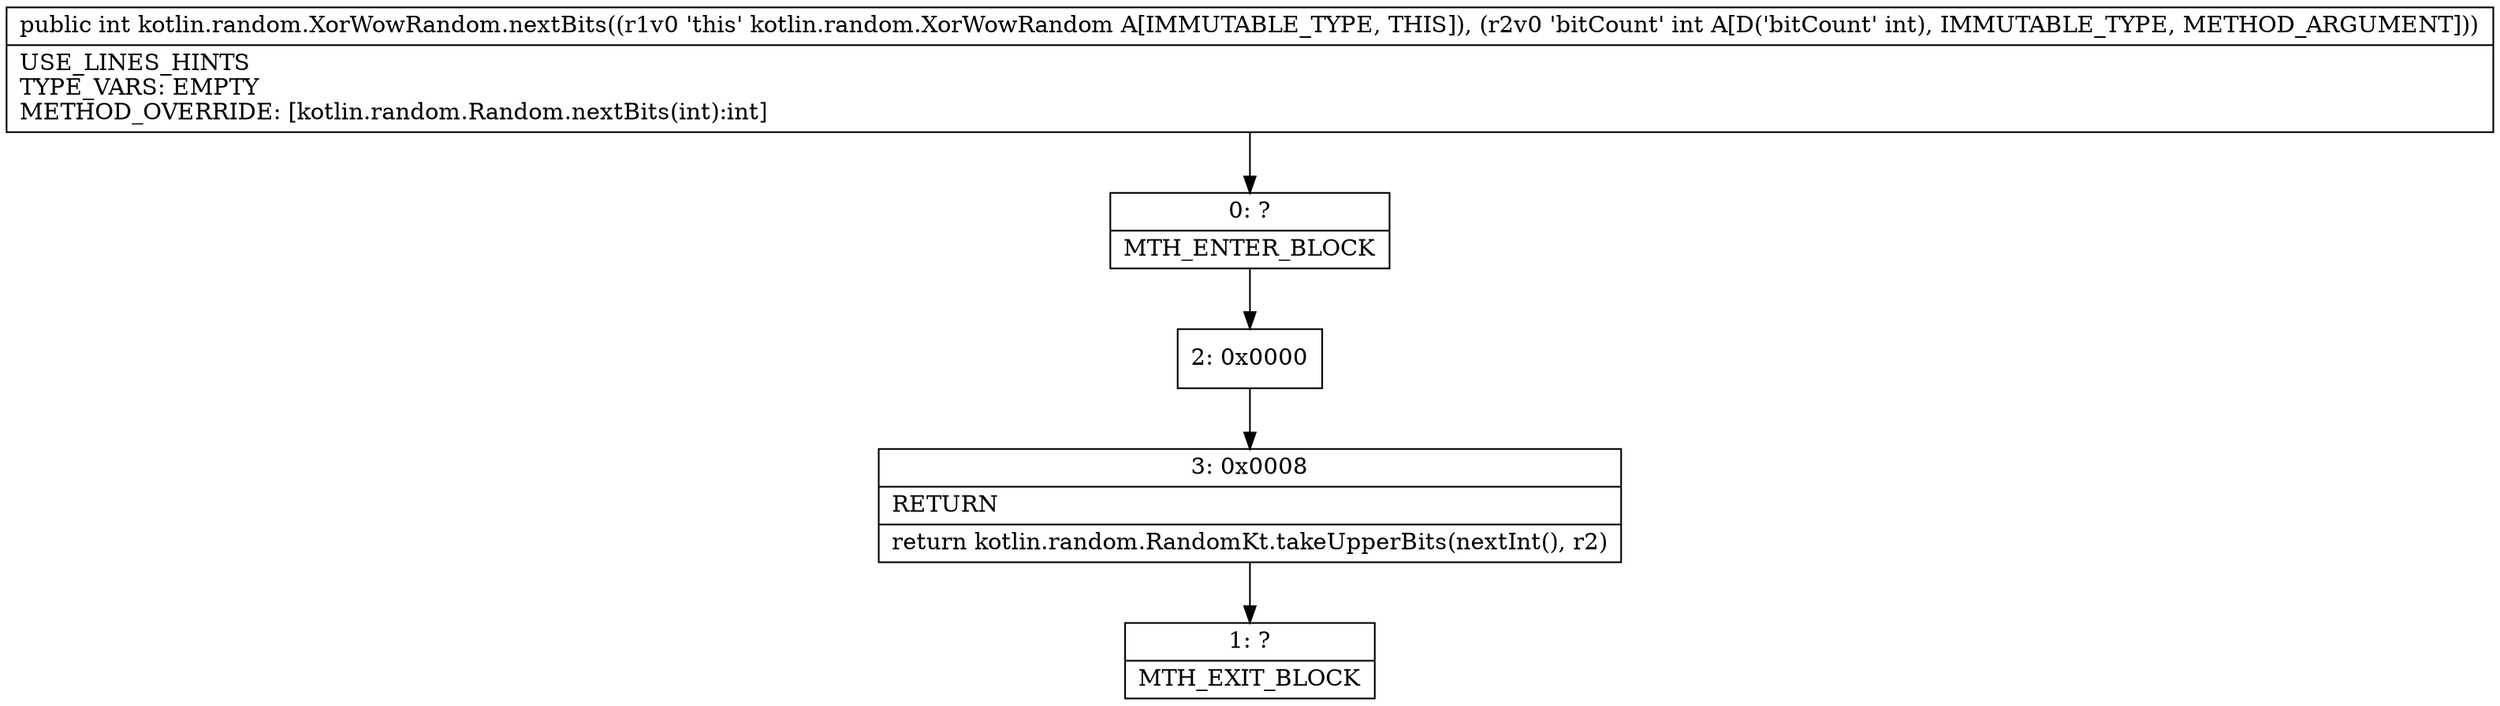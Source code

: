 digraph "CFG forkotlin.random.XorWowRandom.nextBits(I)I" {
Node_0 [shape=record,label="{0\:\ ?|MTH_ENTER_BLOCK\l}"];
Node_2 [shape=record,label="{2\:\ 0x0000}"];
Node_3 [shape=record,label="{3\:\ 0x0008|RETURN\l|return kotlin.random.RandomKt.takeUpperBits(nextInt(), r2)\l}"];
Node_1 [shape=record,label="{1\:\ ?|MTH_EXIT_BLOCK\l}"];
MethodNode[shape=record,label="{public int kotlin.random.XorWowRandom.nextBits((r1v0 'this' kotlin.random.XorWowRandom A[IMMUTABLE_TYPE, THIS]), (r2v0 'bitCount' int A[D('bitCount' int), IMMUTABLE_TYPE, METHOD_ARGUMENT]))  | USE_LINES_HINTS\lTYPE_VARS: EMPTY\lMETHOD_OVERRIDE: [kotlin.random.Random.nextBits(int):int]\l}"];
MethodNode -> Node_0;Node_0 -> Node_2;
Node_2 -> Node_3;
Node_3 -> Node_1;
}

